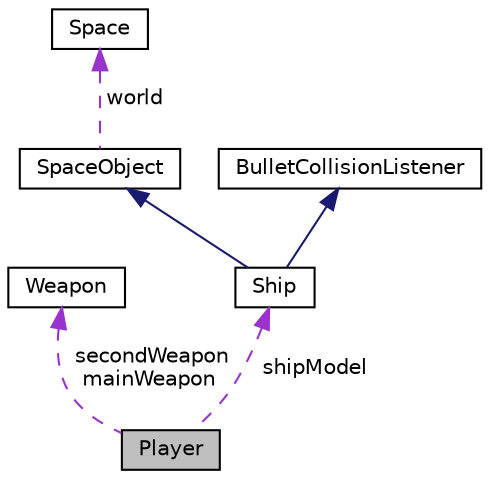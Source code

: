 digraph "Player"
{
  edge [fontname="Helvetica",fontsize="10",labelfontname="Helvetica",labelfontsize="10"];
  node [fontname="Helvetica",fontsize="10",shape=record];
  Node1 [label="Player",height=0.2,width=0.4,color="black", fillcolor="grey75", style="filled", fontcolor="black"];
  Node2 -> Node1 [dir="back",color="darkorchid3",fontsize="10",style="dashed",label=" secondWeapon\nmainWeapon" ,fontname="Helvetica"];
  Node2 [label="Weapon",height=0.2,width=0.4,color="black", fillcolor="white", style="filled",URL="$class_weapon.html"];
  Node3 -> Node1 [dir="back",color="darkorchid3",fontsize="10",style="dashed",label=" shipModel" ,fontname="Helvetica"];
  Node3 [label="Ship",height=0.2,width=0.4,color="black", fillcolor="white", style="filled",URL="$class_ship.html"];
  Node4 -> Node3 [dir="back",color="midnightblue",fontsize="10",style="solid",fontname="Helvetica"];
  Node4 [label="SpaceObject",height=0.2,width=0.4,color="black", fillcolor="white", style="filled",URL="$class_space_object.html"];
  Node5 -> Node4 [dir="back",color="darkorchid3",fontsize="10",style="dashed",label=" world" ,fontname="Helvetica"];
  Node5 [label="Space",height=0.2,width=0.4,color="black", fillcolor="white", style="filled",URL="$class_space.html"];
  Node6 -> Node3 [dir="back",color="midnightblue",fontsize="10",style="solid",fontname="Helvetica"];
  Node6 [label="BulletCollisionListener",height=0.2,width=0.4,color="black", fillcolor="white", style="filled",URL="$class_bullet_collision_listener.html"];
}
